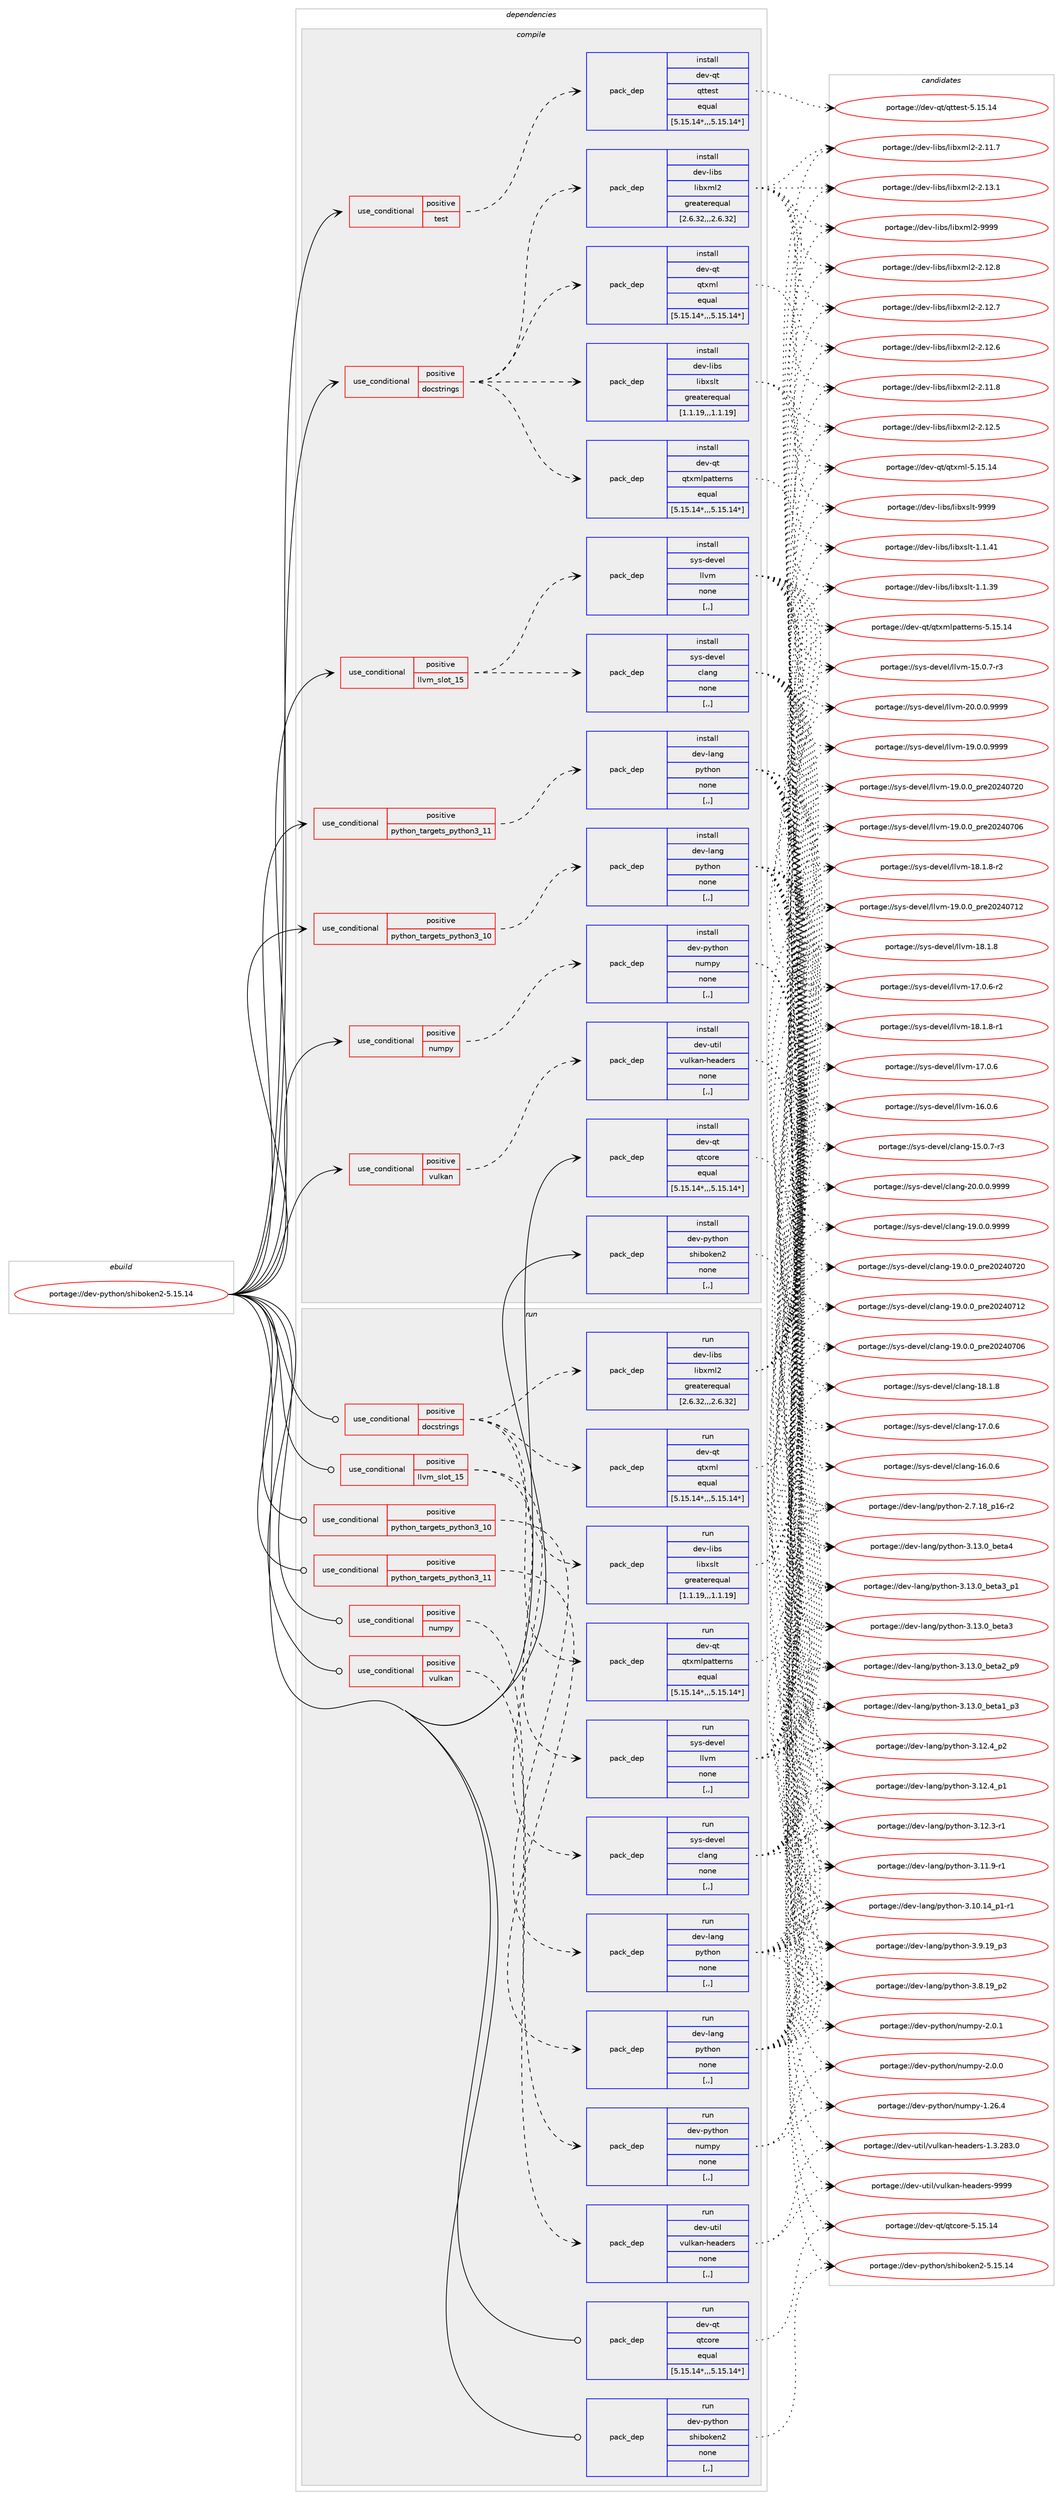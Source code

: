 digraph prolog {

# *************
# Graph options
# *************

newrank=true;
concentrate=true;
compound=true;
graph [rankdir=LR,fontname=Helvetica,fontsize=10,ranksep=1.5];#, ranksep=2.5, nodesep=0.2];
edge  [arrowhead=vee];
node  [fontname=Helvetica,fontsize=10];

# **********
# The ebuild
# **********

subgraph cluster_leftcol {
color=gray;
label=<<i>ebuild</i>>;
id [label="portage://dev-python/shiboken2-5.15.14", color=red, width=4, href="../dev-python/shiboken2-5.15.14.svg"];
}

# ****************
# The dependencies
# ****************

subgraph cluster_midcol {
color=gray;
label=<<i>dependencies</i>>;
subgraph cluster_compile {
fillcolor="#eeeeee";
style=filled;
label=<<i>compile</i>>;
subgraph cond39853 {
dependency164083 [label=<<TABLE BORDER="0" CELLBORDER="1" CELLSPACING="0" CELLPADDING="4"><TR><TD ROWSPAN="3" CELLPADDING="10">use_conditional</TD></TR><TR><TD>positive</TD></TR><TR><TD>docstrings</TD></TR></TABLE>>, shape=none, color=red];
subgraph pack122954 {
dependency164084 [label=<<TABLE BORDER="0" CELLBORDER="1" CELLSPACING="0" CELLPADDING="4" WIDTH="220"><TR><TD ROWSPAN="6" CELLPADDING="30">pack_dep</TD></TR><TR><TD WIDTH="110">install</TD></TR><TR><TD>dev-libs</TD></TR><TR><TD>libxml2</TD></TR><TR><TD>greaterequal</TD></TR><TR><TD>[2.6.32,,,2.6.32]</TD></TR></TABLE>>, shape=none, color=blue];
}
dependency164083:e -> dependency164084:w [weight=20,style="dashed",arrowhead="vee"];
subgraph pack122955 {
dependency164085 [label=<<TABLE BORDER="0" CELLBORDER="1" CELLSPACING="0" CELLPADDING="4" WIDTH="220"><TR><TD ROWSPAN="6" CELLPADDING="30">pack_dep</TD></TR><TR><TD WIDTH="110">install</TD></TR><TR><TD>dev-libs</TD></TR><TR><TD>libxslt</TD></TR><TR><TD>greaterequal</TD></TR><TR><TD>[1.1.19,,,1.1.19]</TD></TR></TABLE>>, shape=none, color=blue];
}
dependency164083:e -> dependency164085:w [weight=20,style="dashed",arrowhead="vee"];
subgraph pack122956 {
dependency164086 [label=<<TABLE BORDER="0" CELLBORDER="1" CELLSPACING="0" CELLPADDING="4" WIDTH="220"><TR><TD ROWSPAN="6" CELLPADDING="30">pack_dep</TD></TR><TR><TD WIDTH="110">install</TD></TR><TR><TD>dev-qt</TD></TR><TR><TD>qtxml</TD></TR><TR><TD>equal</TD></TR><TR><TD>[5.15.14*,,,5.15.14*]</TD></TR></TABLE>>, shape=none, color=blue];
}
dependency164083:e -> dependency164086:w [weight=20,style="dashed",arrowhead="vee"];
subgraph pack122957 {
dependency164087 [label=<<TABLE BORDER="0" CELLBORDER="1" CELLSPACING="0" CELLPADDING="4" WIDTH="220"><TR><TD ROWSPAN="6" CELLPADDING="30">pack_dep</TD></TR><TR><TD WIDTH="110">install</TD></TR><TR><TD>dev-qt</TD></TR><TR><TD>qtxmlpatterns</TD></TR><TR><TD>equal</TD></TR><TR><TD>[5.15.14*,,,5.15.14*]</TD></TR></TABLE>>, shape=none, color=blue];
}
dependency164083:e -> dependency164087:w [weight=20,style="dashed",arrowhead="vee"];
}
id:e -> dependency164083:w [weight=20,style="solid",arrowhead="vee"];
subgraph cond39854 {
dependency164088 [label=<<TABLE BORDER="0" CELLBORDER="1" CELLSPACING="0" CELLPADDING="4"><TR><TD ROWSPAN="3" CELLPADDING="10">use_conditional</TD></TR><TR><TD>positive</TD></TR><TR><TD>llvm_slot_15</TD></TR></TABLE>>, shape=none, color=red];
subgraph pack122958 {
dependency164089 [label=<<TABLE BORDER="0" CELLBORDER="1" CELLSPACING="0" CELLPADDING="4" WIDTH="220"><TR><TD ROWSPAN="6" CELLPADDING="30">pack_dep</TD></TR><TR><TD WIDTH="110">install</TD></TR><TR><TD>sys-devel</TD></TR><TR><TD>clang</TD></TR><TR><TD>none</TD></TR><TR><TD>[,,]</TD></TR></TABLE>>, shape=none, color=blue];
}
dependency164088:e -> dependency164089:w [weight=20,style="dashed",arrowhead="vee"];
subgraph pack122959 {
dependency164090 [label=<<TABLE BORDER="0" CELLBORDER="1" CELLSPACING="0" CELLPADDING="4" WIDTH="220"><TR><TD ROWSPAN="6" CELLPADDING="30">pack_dep</TD></TR><TR><TD WIDTH="110">install</TD></TR><TR><TD>sys-devel</TD></TR><TR><TD>llvm</TD></TR><TR><TD>none</TD></TR><TR><TD>[,,]</TD></TR></TABLE>>, shape=none, color=blue];
}
dependency164088:e -> dependency164090:w [weight=20,style="dashed",arrowhead="vee"];
}
id:e -> dependency164088:w [weight=20,style="solid",arrowhead="vee"];
subgraph cond39855 {
dependency164091 [label=<<TABLE BORDER="0" CELLBORDER="1" CELLSPACING="0" CELLPADDING="4"><TR><TD ROWSPAN="3" CELLPADDING="10">use_conditional</TD></TR><TR><TD>positive</TD></TR><TR><TD>numpy</TD></TR></TABLE>>, shape=none, color=red];
subgraph pack122960 {
dependency164092 [label=<<TABLE BORDER="0" CELLBORDER="1" CELLSPACING="0" CELLPADDING="4" WIDTH="220"><TR><TD ROWSPAN="6" CELLPADDING="30">pack_dep</TD></TR><TR><TD WIDTH="110">install</TD></TR><TR><TD>dev-python</TD></TR><TR><TD>numpy</TD></TR><TR><TD>none</TD></TR><TR><TD>[,,]</TD></TR></TABLE>>, shape=none, color=blue];
}
dependency164091:e -> dependency164092:w [weight=20,style="dashed",arrowhead="vee"];
}
id:e -> dependency164091:w [weight=20,style="solid",arrowhead="vee"];
subgraph cond39856 {
dependency164093 [label=<<TABLE BORDER="0" CELLBORDER="1" CELLSPACING="0" CELLPADDING="4"><TR><TD ROWSPAN="3" CELLPADDING="10">use_conditional</TD></TR><TR><TD>positive</TD></TR><TR><TD>python_targets_python3_10</TD></TR></TABLE>>, shape=none, color=red];
subgraph pack122961 {
dependency164094 [label=<<TABLE BORDER="0" CELLBORDER="1" CELLSPACING="0" CELLPADDING="4" WIDTH="220"><TR><TD ROWSPAN="6" CELLPADDING="30">pack_dep</TD></TR><TR><TD WIDTH="110">install</TD></TR><TR><TD>dev-lang</TD></TR><TR><TD>python</TD></TR><TR><TD>none</TD></TR><TR><TD>[,,]</TD></TR></TABLE>>, shape=none, color=blue];
}
dependency164093:e -> dependency164094:w [weight=20,style="dashed",arrowhead="vee"];
}
id:e -> dependency164093:w [weight=20,style="solid",arrowhead="vee"];
subgraph cond39857 {
dependency164095 [label=<<TABLE BORDER="0" CELLBORDER="1" CELLSPACING="0" CELLPADDING="4"><TR><TD ROWSPAN="3" CELLPADDING="10">use_conditional</TD></TR><TR><TD>positive</TD></TR><TR><TD>python_targets_python3_11</TD></TR></TABLE>>, shape=none, color=red];
subgraph pack122962 {
dependency164096 [label=<<TABLE BORDER="0" CELLBORDER="1" CELLSPACING="0" CELLPADDING="4" WIDTH="220"><TR><TD ROWSPAN="6" CELLPADDING="30">pack_dep</TD></TR><TR><TD WIDTH="110">install</TD></TR><TR><TD>dev-lang</TD></TR><TR><TD>python</TD></TR><TR><TD>none</TD></TR><TR><TD>[,,]</TD></TR></TABLE>>, shape=none, color=blue];
}
dependency164095:e -> dependency164096:w [weight=20,style="dashed",arrowhead="vee"];
}
id:e -> dependency164095:w [weight=20,style="solid",arrowhead="vee"];
subgraph cond39858 {
dependency164097 [label=<<TABLE BORDER="0" CELLBORDER="1" CELLSPACING="0" CELLPADDING="4"><TR><TD ROWSPAN="3" CELLPADDING="10">use_conditional</TD></TR><TR><TD>positive</TD></TR><TR><TD>test</TD></TR></TABLE>>, shape=none, color=red];
subgraph pack122963 {
dependency164098 [label=<<TABLE BORDER="0" CELLBORDER="1" CELLSPACING="0" CELLPADDING="4" WIDTH="220"><TR><TD ROWSPAN="6" CELLPADDING="30">pack_dep</TD></TR><TR><TD WIDTH="110">install</TD></TR><TR><TD>dev-qt</TD></TR><TR><TD>qttest</TD></TR><TR><TD>equal</TD></TR><TR><TD>[5.15.14*,,,5.15.14*]</TD></TR></TABLE>>, shape=none, color=blue];
}
dependency164097:e -> dependency164098:w [weight=20,style="dashed",arrowhead="vee"];
}
id:e -> dependency164097:w [weight=20,style="solid",arrowhead="vee"];
subgraph cond39859 {
dependency164099 [label=<<TABLE BORDER="0" CELLBORDER="1" CELLSPACING="0" CELLPADDING="4"><TR><TD ROWSPAN="3" CELLPADDING="10">use_conditional</TD></TR><TR><TD>positive</TD></TR><TR><TD>vulkan</TD></TR></TABLE>>, shape=none, color=red];
subgraph pack122964 {
dependency164100 [label=<<TABLE BORDER="0" CELLBORDER="1" CELLSPACING="0" CELLPADDING="4" WIDTH="220"><TR><TD ROWSPAN="6" CELLPADDING="30">pack_dep</TD></TR><TR><TD WIDTH="110">install</TD></TR><TR><TD>dev-util</TD></TR><TR><TD>vulkan-headers</TD></TR><TR><TD>none</TD></TR><TR><TD>[,,]</TD></TR></TABLE>>, shape=none, color=blue];
}
dependency164099:e -> dependency164100:w [weight=20,style="dashed",arrowhead="vee"];
}
id:e -> dependency164099:w [weight=20,style="solid",arrowhead="vee"];
subgraph pack122965 {
dependency164101 [label=<<TABLE BORDER="0" CELLBORDER="1" CELLSPACING="0" CELLPADDING="4" WIDTH="220"><TR><TD ROWSPAN="6" CELLPADDING="30">pack_dep</TD></TR><TR><TD WIDTH="110">install</TD></TR><TR><TD>dev-qt</TD></TR><TR><TD>qtcore</TD></TR><TR><TD>equal</TD></TR><TR><TD>[5.15.14*,,,5.15.14*]</TD></TR></TABLE>>, shape=none, color=blue];
}
id:e -> dependency164101:w [weight=20,style="solid",arrowhead="vee"];
subgraph pack122966 {
dependency164102 [label=<<TABLE BORDER="0" CELLBORDER="1" CELLSPACING="0" CELLPADDING="4" WIDTH="220"><TR><TD ROWSPAN="6" CELLPADDING="30">pack_dep</TD></TR><TR><TD WIDTH="110">install</TD></TR><TR><TD>dev-python</TD></TR><TR><TD>shiboken2</TD></TR><TR><TD>none</TD></TR><TR><TD>[,,]</TD></TR></TABLE>>, shape=none, color=blue];
}
id:e -> dependency164102:w [weight=20,style="solid",arrowhead="vee"];
}
subgraph cluster_compileandrun {
fillcolor="#eeeeee";
style=filled;
label=<<i>compile and run</i>>;
}
subgraph cluster_run {
fillcolor="#eeeeee";
style=filled;
label=<<i>run</i>>;
subgraph cond39860 {
dependency164103 [label=<<TABLE BORDER="0" CELLBORDER="1" CELLSPACING="0" CELLPADDING="4"><TR><TD ROWSPAN="3" CELLPADDING="10">use_conditional</TD></TR><TR><TD>positive</TD></TR><TR><TD>docstrings</TD></TR></TABLE>>, shape=none, color=red];
subgraph pack122967 {
dependency164104 [label=<<TABLE BORDER="0" CELLBORDER="1" CELLSPACING="0" CELLPADDING="4" WIDTH="220"><TR><TD ROWSPAN="6" CELLPADDING="30">pack_dep</TD></TR><TR><TD WIDTH="110">run</TD></TR><TR><TD>dev-libs</TD></TR><TR><TD>libxml2</TD></TR><TR><TD>greaterequal</TD></TR><TR><TD>[2.6.32,,,2.6.32]</TD></TR></TABLE>>, shape=none, color=blue];
}
dependency164103:e -> dependency164104:w [weight=20,style="dashed",arrowhead="vee"];
subgraph pack122968 {
dependency164105 [label=<<TABLE BORDER="0" CELLBORDER="1" CELLSPACING="0" CELLPADDING="4" WIDTH="220"><TR><TD ROWSPAN="6" CELLPADDING="30">pack_dep</TD></TR><TR><TD WIDTH="110">run</TD></TR><TR><TD>dev-libs</TD></TR><TR><TD>libxslt</TD></TR><TR><TD>greaterequal</TD></TR><TR><TD>[1.1.19,,,1.1.19]</TD></TR></TABLE>>, shape=none, color=blue];
}
dependency164103:e -> dependency164105:w [weight=20,style="dashed",arrowhead="vee"];
subgraph pack122969 {
dependency164106 [label=<<TABLE BORDER="0" CELLBORDER="1" CELLSPACING="0" CELLPADDING="4" WIDTH="220"><TR><TD ROWSPAN="6" CELLPADDING="30">pack_dep</TD></TR><TR><TD WIDTH="110">run</TD></TR><TR><TD>dev-qt</TD></TR><TR><TD>qtxml</TD></TR><TR><TD>equal</TD></TR><TR><TD>[5.15.14*,,,5.15.14*]</TD></TR></TABLE>>, shape=none, color=blue];
}
dependency164103:e -> dependency164106:w [weight=20,style="dashed",arrowhead="vee"];
subgraph pack122970 {
dependency164107 [label=<<TABLE BORDER="0" CELLBORDER="1" CELLSPACING="0" CELLPADDING="4" WIDTH="220"><TR><TD ROWSPAN="6" CELLPADDING="30">pack_dep</TD></TR><TR><TD WIDTH="110">run</TD></TR><TR><TD>dev-qt</TD></TR><TR><TD>qtxmlpatterns</TD></TR><TR><TD>equal</TD></TR><TR><TD>[5.15.14*,,,5.15.14*]</TD></TR></TABLE>>, shape=none, color=blue];
}
dependency164103:e -> dependency164107:w [weight=20,style="dashed",arrowhead="vee"];
}
id:e -> dependency164103:w [weight=20,style="solid",arrowhead="odot"];
subgraph cond39861 {
dependency164108 [label=<<TABLE BORDER="0" CELLBORDER="1" CELLSPACING="0" CELLPADDING="4"><TR><TD ROWSPAN="3" CELLPADDING="10">use_conditional</TD></TR><TR><TD>positive</TD></TR><TR><TD>llvm_slot_15</TD></TR></TABLE>>, shape=none, color=red];
subgraph pack122971 {
dependency164109 [label=<<TABLE BORDER="0" CELLBORDER="1" CELLSPACING="0" CELLPADDING="4" WIDTH="220"><TR><TD ROWSPAN="6" CELLPADDING="30">pack_dep</TD></TR><TR><TD WIDTH="110">run</TD></TR><TR><TD>sys-devel</TD></TR><TR><TD>clang</TD></TR><TR><TD>none</TD></TR><TR><TD>[,,]</TD></TR></TABLE>>, shape=none, color=blue];
}
dependency164108:e -> dependency164109:w [weight=20,style="dashed",arrowhead="vee"];
subgraph pack122972 {
dependency164110 [label=<<TABLE BORDER="0" CELLBORDER="1" CELLSPACING="0" CELLPADDING="4" WIDTH="220"><TR><TD ROWSPAN="6" CELLPADDING="30">pack_dep</TD></TR><TR><TD WIDTH="110">run</TD></TR><TR><TD>sys-devel</TD></TR><TR><TD>llvm</TD></TR><TR><TD>none</TD></TR><TR><TD>[,,]</TD></TR></TABLE>>, shape=none, color=blue];
}
dependency164108:e -> dependency164110:w [weight=20,style="dashed",arrowhead="vee"];
}
id:e -> dependency164108:w [weight=20,style="solid",arrowhead="odot"];
subgraph cond39862 {
dependency164111 [label=<<TABLE BORDER="0" CELLBORDER="1" CELLSPACING="0" CELLPADDING="4"><TR><TD ROWSPAN="3" CELLPADDING="10">use_conditional</TD></TR><TR><TD>positive</TD></TR><TR><TD>numpy</TD></TR></TABLE>>, shape=none, color=red];
subgraph pack122973 {
dependency164112 [label=<<TABLE BORDER="0" CELLBORDER="1" CELLSPACING="0" CELLPADDING="4" WIDTH="220"><TR><TD ROWSPAN="6" CELLPADDING="30">pack_dep</TD></TR><TR><TD WIDTH="110">run</TD></TR><TR><TD>dev-python</TD></TR><TR><TD>numpy</TD></TR><TR><TD>none</TD></TR><TR><TD>[,,]</TD></TR></TABLE>>, shape=none, color=blue];
}
dependency164111:e -> dependency164112:w [weight=20,style="dashed",arrowhead="vee"];
}
id:e -> dependency164111:w [weight=20,style="solid",arrowhead="odot"];
subgraph cond39863 {
dependency164113 [label=<<TABLE BORDER="0" CELLBORDER="1" CELLSPACING="0" CELLPADDING="4"><TR><TD ROWSPAN="3" CELLPADDING="10">use_conditional</TD></TR><TR><TD>positive</TD></TR><TR><TD>python_targets_python3_10</TD></TR></TABLE>>, shape=none, color=red];
subgraph pack122974 {
dependency164114 [label=<<TABLE BORDER="0" CELLBORDER="1" CELLSPACING="0" CELLPADDING="4" WIDTH="220"><TR><TD ROWSPAN="6" CELLPADDING="30">pack_dep</TD></TR><TR><TD WIDTH="110">run</TD></TR><TR><TD>dev-lang</TD></TR><TR><TD>python</TD></TR><TR><TD>none</TD></TR><TR><TD>[,,]</TD></TR></TABLE>>, shape=none, color=blue];
}
dependency164113:e -> dependency164114:w [weight=20,style="dashed",arrowhead="vee"];
}
id:e -> dependency164113:w [weight=20,style="solid",arrowhead="odot"];
subgraph cond39864 {
dependency164115 [label=<<TABLE BORDER="0" CELLBORDER="1" CELLSPACING="0" CELLPADDING="4"><TR><TD ROWSPAN="3" CELLPADDING="10">use_conditional</TD></TR><TR><TD>positive</TD></TR><TR><TD>python_targets_python3_11</TD></TR></TABLE>>, shape=none, color=red];
subgraph pack122975 {
dependency164116 [label=<<TABLE BORDER="0" CELLBORDER="1" CELLSPACING="0" CELLPADDING="4" WIDTH="220"><TR><TD ROWSPAN="6" CELLPADDING="30">pack_dep</TD></TR><TR><TD WIDTH="110">run</TD></TR><TR><TD>dev-lang</TD></TR><TR><TD>python</TD></TR><TR><TD>none</TD></TR><TR><TD>[,,]</TD></TR></TABLE>>, shape=none, color=blue];
}
dependency164115:e -> dependency164116:w [weight=20,style="dashed",arrowhead="vee"];
}
id:e -> dependency164115:w [weight=20,style="solid",arrowhead="odot"];
subgraph cond39865 {
dependency164117 [label=<<TABLE BORDER="0" CELLBORDER="1" CELLSPACING="0" CELLPADDING="4"><TR><TD ROWSPAN="3" CELLPADDING="10">use_conditional</TD></TR><TR><TD>positive</TD></TR><TR><TD>vulkan</TD></TR></TABLE>>, shape=none, color=red];
subgraph pack122976 {
dependency164118 [label=<<TABLE BORDER="0" CELLBORDER="1" CELLSPACING="0" CELLPADDING="4" WIDTH="220"><TR><TD ROWSPAN="6" CELLPADDING="30">pack_dep</TD></TR><TR><TD WIDTH="110">run</TD></TR><TR><TD>dev-util</TD></TR><TR><TD>vulkan-headers</TD></TR><TR><TD>none</TD></TR><TR><TD>[,,]</TD></TR></TABLE>>, shape=none, color=blue];
}
dependency164117:e -> dependency164118:w [weight=20,style="dashed",arrowhead="vee"];
}
id:e -> dependency164117:w [weight=20,style="solid",arrowhead="odot"];
subgraph pack122977 {
dependency164119 [label=<<TABLE BORDER="0" CELLBORDER="1" CELLSPACING="0" CELLPADDING="4" WIDTH="220"><TR><TD ROWSPAN="6" CELLPADDING="30">pack_dep</TD></TR><TR><TD WIDTH="110">run</TD></TR><TR><TD>dev-qt</TD></TR><TR><TD>qtcore</TD></TR><TR><TD>equal</TD></TR><TR><TD>[5.15.14*,,,5.15.14*]</TD></TR></TABLE>>, shape=none, color=blue];
}
id:e -> dependency164119:w [weight=20,style="solid",arrowhead="odot"];
subgraph pack122978 {
dependency164120 [label=<<TABLE BORDER="0" CELLBORDER="1" CELLSPACING="0" CELLPADDING="4" WIDTH="220"><TR><TD ROWSPAN="6" CELLPADDING="30">pack_dep</TD></TR><TR><TD WIDTH="110">run</TD></TR><TR><TD>dev-python</TD></TR><TR><TD>shiboken2</TD></TR><TR><TD>none</TD></TR><TR><TD>[,,]</TD></TR></TABLE>>, shape=none, color=blue];
}
id:e -> dependency164120:w [weight=20,style="solid",arrowhead="odot"];
}
}

# **************
# The candidates
# **************

subgraph cluster_choices {
rank=same;
color=gray;
label=<<i>candidates</i>>;

subgraph choice122954 {
color=black;
nodesep=1;
choice10010111845108105981154710810598120109108504557575757 [label="portage://dev-libs/libxml2-9999", color=red, width=4,href="../dev-libs/libxml2-9999.svg"];
choice100101118451081059811547108105981201091085045504649514649 [label="portage://dev-libs/libxml2-2.13.1", color=red, width=4,href="../dev-libs/libxml2-2.13.1.svg"];
choice100101118451081059811547108105981201091085045504649504656 [label="portage://dev-libs/libxml2-2.12.8", color=red, width=4,href="../dev-libs/libxml2-2.12.8.svg"];
choice100101118451081059811547108105981201091085045504649504655 [label="portage://dev-libs/libxml2-2.12.7", color=red, width=4,href="../dev-libs/libxml2-2.12.7.svg"];
choice100101118451081059811547108105981201091085045504649504654 [label="portage://dev-libs/libxml2-2.12.6", color=red, width=4,href="../dev-libs/libxml2-2.12.6.svg"];
choice100101118451081059811547108105981201091085045504649504653 [label="portage://dev-libs/libxml2-2.12.5", color=red, width=4,href="../dev-libs/libxml2-2.12.5.svg"];
choice100101118451081059811547108105981201091085045504649494656 [label="portage://dev-libs/libxml2-2.11.8", color=red, width=4,href="../dev-libs/libxml2-2.11.8.svg"];
choice100101118451081059811547108105981201091085045504649494655 [label="portage://dev-libs/libxml2-2.11.7", color=red, width=4,href="../dev-libs/libxml2-2.11.7.svg"];
dependency164084:e -> choice10010111845108105981154710810598120109108504557575757:w [style=dotted,weight="100"];
dependency164084:e -> choice100101118451081059811547108105981201091085045504649514649:w [style=dotted,weight="100"];
dependency164084:e -> choice100101118451081059811547108105981201091085045504649504656:w [style=dotted,weight="100"];
dependency164084:e -> choice100101118451081059811547108105981201091085045504649504655:w [style=dotted,weight="100"];
dependency164084:e -> choice100101118451081059811547108105981201091085045504649504654:w [style=dotted,weight="100"];
dependency164084:e -> choice100101118451081059811547108105981201091085045504649504653:w [style=dotted,weight="100"];
dependency164084:e -> choice100101118451081059811547108105981201091085045504649494656:w [style=dotted,weight="100"];
dependency164084:e -> choice100101118451081059811547108105981201091085045504649494655:w [style=dotted,weight="100"];
}
subgraph choice122955 {
color=black;
nodesep=1;
choice100101118451081059811547108105981201151081164557575757 [label="portage://dev-libs/libxslt-9999", color=red, width=4,href="../dev-libs/libxslt-9999.svg"];
choice1001011184510810598115471081059812011510811645494649465249 [label="portage://dev-libs/libxslt-1.1.41", color=red, width=4,href="../dev-libs/libxslt-1.1.41.svg"];
choice1001011184510810598115471081059812011510811645494649465157 [label="portage://dev-libs/libxslt-1.1.39", color=red, width=4,href="../dev-libs/libxslt-1.1.39.svg"];
dependency164085:e -> choice100101118451081059811547108105981201151081164557575757:w [style=dotted,weight="100"];
dependency164085:e -> choice1001011184510810598115471081059812011510811645494649465249:w [style=dotted,weight="100"];
dependency164085:e -> choice1001011184510810598115471081059812011510811645494649465157:w [style=dotted,weight="100"];
}
subgraph choice122956 {
color=black;
nodesep=1;
choice10010111845113116471131161201091084553464953464952 [label="portage://dev-qt/qtxml-5.15.14", color=red, width=4,href="../dev-qt/qtxml-5.15.14.svg"];
dependency164086:e -> choice10010111845113116471131161201091084553464953464952:w [style=dotted,weight="100"];
}
subgraph choice122957 {
color=black;
nodesep=1;
choice1001011184511311647113116120109108112971161161011141101154553464953464952 [label="portage://dev-qt/qtxmlpatterns-5.15.14", color=red, width=4,href="../dev-qt/qtxmlpatterns-5.15.14.svg"];
dependency164087:e -> choice1001011184511311647113116120109108112971161161011141101154553464953464952:w [style=dotted,weight="100"];
}
subgraph choice122958 {
color=black;
nodesep=1;
choice11512111545100101118101108479910897110103455048464846484657575757 [label="portage://sys-devel/clang-20.0.0.9999", color=red, width=4,href="../sys-devel/clang-20.0.0.9999.svg"];
choice11512111545100101118101108479910897110103454957464846484657575757 [label="portage://sys-devel/clang-19.0.0.9999", color=red, width=4,href="../sys-devel/clang-19.0.0.9999.svg"];
choice1151211154510010111810110847991089711010345495746484648951121141015048505248555048 [label="portage://sys-devel/clang-19.0.0_pre20240720", color=red, width=4,href="../sys-devel/clang-19.0.0_pre20240720.svg"];
choice1151211154510010111810110847991089711010345495746484648951121141015048505248554950 [label="portage://sys-devel/clang-19.0.0_pre20240712", color=red, width=4,href="../sys-devel/clang-19.0.0_pre20240712.svg"];
choice1151211154510010111810110847991089711010345495746484648951121141015048505248554854 [label="portage://sys-devel/clang-19.0.0_pre20240706", color=red, width=4,href="../sys-devel/clang-19.0.0_pre20240706.svg"];
choice1151211154510010111810110847991089711010345495646494656 [label="portage://sys-devel/clang-18.1.8", color=red, width=4,href="../sys-devel/clang-18.1.8.svg"];
choice1151211154510010111810110847991089711010345495546484654 [label="portage://sys-devel/clang-17.0.6", color=red, width=4,href="../sys-devel/clang-17.0.6.svg"];
choice1151211154510010111810110847991089711010345495446484654 [label="portage://sys-devel/clang-16.0.6", color=red, width=4,href="../sys-devel/clang-16.0.6.svg"];
choice11512111545100101118101108479910897110103454953464846554511451 [label="portage://sys-devel/clang-15.0.7-r3", color=red, width=4,href="../sys-devel/clang-15.0.7-r3.svg"];
dependency164089:e -> choice11512111545100101118101108479910897110103455048464846484657575757:w [style=dotted,weight="100"];
dependency164089:e -> choice11512111545100101118101108479910897110103454957464846484657575757:w [style=dotted,weight="100"];
dependency164089:e -> choice1151211154510010111810110847991089711010345495746484648951121141015048505248555048:w [style=dotted,weight="100"];
dependency164089:e -> choice1151211154510010111810110847991089711010345495746484648951121141015048505248554950:w [style=dotted,weight="100"];
dependency164089:e -> choice1151211154510010111810110847991089711010345495746484648951121141015048505248554854:w [style=dotted,weight="100"];
dependency164089:e -> choice1151211154510010111810110847991089711010345495646494656:w [style=dotted,weight="100"];
dependency164089:e -> choice1151211154510010111810110847991089711010345495546484654:w [style=dotted,weight="100"];
dependency164089:e -> choice1151211154510010111810110847991089711010345495446484654:w [style=dotted,weight="100"];
dependency164089:e -> choice11512111545100101118101108479910897110103454953464846554511451:w [style=dotted,weight="100"];
}
subgraph choice122959 {
color=black;
nodesep=1;
choice1151211154510010111810110847108108118109455048464846484657575757 [label="portage://sys-devel/llvm-20.0.0.9999", color=red, width=4,href="../sys-devel/llvm-20.0.0.9999.svg"];
choice1151211154510010111810110847108108118109454957464846484657575757 [label="portage://sys-devel/llvm-19.0.0.9999", color=red, width=4,href="../sys-devel/llvm-19.0.0.9999.svg"];
choice115121115451001011181011084710810811810945495746484648951121141015048505248555048 [label="portage://sys-devel/llvm-19.0.0_pre20240720", color=red, width=4,href="../sys-devel/llvm-19.0.0_pre20240720.svg"];
choice115121115451001011181011084710810811810945495746484648951121141015048505248554950 [label="portage://sys-devel/llvm-19.0.0_pre20240712", color=red, width=4,href="../sys-devel/llvm-19.0.0_pre20240712.svg"];
choice115121115451001011181011084710810811810945495746484648951121141015048505248554854 [label="portage://sys-devel/llvm-19.0.0_pre20240706", color=red, width=4,href="../sys-devel/llvm-19.0.0_pre20240706.svg"];
choice1151211154510010111810110847108108118109454956464946564511450 [label="portage://sys-devel/llvm-18.1.8-r2", color=red, width=4,href="../sys-devel/llvm-18.1.8-r2.svg"];
choice1151211154510010111810110847108108118109454956464946564511449 [label="portage://sys-devel/llvm-18.1.8-r1", color=red, width=4,href="../sys-devel/llvm-18.1.8-r1.svg"];
choice115121115451001011181011084710810811810945495646494656 [label="portage://sys-devel/llvm-18.1.8", color=red, width=4,href="../sys-devel/llvm-18.1.8.svg"];
choice1151211154510010111810110847108108118109454955464846544511450 [label="portage://sys-devel/llvm-17.0.6-r2", color=red, width=4,href="../sys-devel/llvm-17.0.6-r2.svg"];
choice115121115451001011181011084710810811810945495546484654 [label="portage://sys-devel/llvm-17.0.6", color=red, width=4,href="../sys-devel/llvm-17.0.6.svg"];
choice115121115451001011181011084710810811810945495446484654 [label="portage://sys-devel/llvm-16.0.6", color=red, width=4,href="../sys-devel/llvm-16.0.6.svg"];
choice1151211154510010111810110847108108118109454953464846554511451 [label="portage://sys-devel/llvm-15.0.7-r3", color=red, width=4,href="../sys-devel/llvm-15.0.7-r3.svg"];
dependency164090:e -> choice1151211154510010111810110847108108118109455048464846484657575757:w [style=dotted,weight="100"];
dependency164090:e -> choice1151211154510010111810110847108108118109454957464846484657575757:w [style=dotted,weight="100"];
dependency164090:e -> choice115121115451001011181011084710810811810945495746484648951121141015048505248555048:w [style=dotted,weight="100"];
dependency164090:e -> choice115121115451001011181011084710810811810945495746484648951121141015048505248554950:w [style=dotted,weight="100"];
dependency164090:e -> choice115121115451001011181011084710810811810945495746484648951121141015048505248554854:w [style=dotted,weight="100"];
dependency164090:e -> choice1151211154510010111810110847108108118109454956464946564511450:w [style=dotted,weight="100"];
dependency164090:e -> choice1151211154510010111810110847108108118109454956464946564511449:w [style=dotted,weight="100"];
dependency164090:e -> choice115121115451001011181011084710810811810945495646494656:w [style=dotted,weight="100"];
dependency164090:e -> choice1151211154510010111810110847108108118109454955464846544511450:w [style=dotted,weight="100"];
dependency164090:e -> choice115121115451001011181011084710810811810945495546484654:w [style=dotted,weight="100"];
dependency164090:e -> choice115121115451001011181011084710810811810945495446484654:w [style=dotted,weight="100"];
dependency164090:e -> choice1151211154510010111810110847108108118109454953464846554511451:w [style=dotted,weight="100"];
}
subgraph choice122960 {
color=black;
nodesep=1;
choice1001011184511212111610411111047110117109112121455046484649 [label="portage://dev-python/numpy-2.0.1", color=red, width=4,href="../dev-python/numpy-2.0.1.svg"];
choice1001011184511212111610411111047110117109112121455046484648 [label="portage://dev-python/numpy-2.0.0", color=red, width=4,href="../dev-python/numpy-2.0.0.svg"];
choice100101118451121211161041111104711011710911212145494650544652 [label="portage://dev-python/numpy-1.26.4", color=red, width=4,href="../dev-python/numpy-1.26.4.svg"];
dependency164092:e -> choice1001011184511212111610411111047110117109112121455046484649:w [style=dotted,weight="100"];
dependency164092:e -> choice1001011184511212111610411111047110117109112121455046484648:w [style=dotted,weight="100"];
dependency164092:e -> choice100101118451121211161041111104711011710911212145494650544652:w [style=dotted,weight="100"];
}
subgraph choice122961 {
color=black;
nodesep=1;
choice1001011184510897110103471121211161041111104551464951464895981011169752 [label="portage://dev-lang/python-3.13.0_beta4", color=red, width=4,href="../dev-lang/python-3.13.0_beta4.svg"];
choice10010111845108971101034711212111610411111045514649514648959810111697519511249 [label="portage://dev-lang/python-3.13.0_beta3_p1", color=red, width=4,href="../dev-lang/python-3.13.0_beta3_p1.svg"];
choice1001011184510897110103471121211161041111104551464951464895981011169751 [label="portage://dev-lang/python-3.13.0_beta3", color=red, width=4,href="../dev-lang/python-3.13.0_beta3.svg"];
choice10010111845108971101034711212111610411111045514649514648959810111697509511257 [label="portage://dev-lang/python-3.13.0_beta2_p9", color=red, width=4,href="../dev-lang/python-3.13.0_beta2_p9.svg"];
choice10010111845108971101034711212111610411111045514649514648959810111697499511251 [label="portage://dev-lang/python-3.13.0_beta1_p3", color=red, width=4,href="../dev-lang/python-3.13.0_beta1_p3.svg"];
choice100101118451089711010347112121116104111110455146495046529511250 [label="portage://dev-lang/python-3.12.4_p2", color=red, width=4,href="../dev-lang/python-3.12.4_p2.svg"];
choice100101118451089711010347112121116104111110455146495046529511249 [label="portage://dev-lang/python-3.12.4_p1", color=red, width=4,href="../dev-lang/python-3.12.4_p1.svg"];
choice100101118451089711010347112121116104111110455146495046514511449 [label="portage://dev-lang/python-3.12.3-r1", color=red, width=4,href="../dev-lang/python-3.12.3-r1.svg"];
choice100101118451089711010347112121116104111110455146494946574511449 [label="portage://dev-lang/python-3.11.9-r1", color=red, width=4,href="../dev-lang/python-3.11.9-r1.svg"];
choice100101118451089711010347112121116104111110455146494846495295112494511449 [label="portage://dev-lang/python-3.10.14_p1-r1", color=red, width=4,href="../dev-lang/python-3.10.14_p1-r1.svg"];
choice100101118451089711010347112121116104111110455146574649579511251 [label="portage://dev-lang/python-3.9.19_p3", color=red, width=4,href="../dev-lang/python-3.9.19_p3.svg"];
choice100101118451089711010347112121116104111110455146564649579511250 [label="portage://dev-lang/python-3.8.19_p2", color=red, width=4,href="../dev-lang/python-3.8.19_p2.svg"];
choice100101118451089711010347112121116104111110455046554649569511249544511450 [label="portage://dev-lang/python-2.7.18_p16-r2", color=red, width=4,href="../dev-lang/python-2.7.18_p16-r2.svg"];
dependency164094:e -> choice1001011184510897110103471121211161041111104551464951464895981011169752:w [style=dotted,weight="100"];
dependency164094:e -> choice10010111845108971101034711212111610411111045514649514648959810111697519511249:w [style=dotted,weight="100"];
dependency164094:e -> choice1001011184510897110103471121211161041111104551464951464895981011169751:w [style=dotted,weight="100"];
dependency164094:e -> choice10010111845108971101034711212111610411111045514649514648959810111697509511257:w [style=dotted,weight="100"];
dependency164094:e -> choice10010111845108971101034711212111610411111045514649514648959810111697499511251:w [style=dotted,weight="100"];
dependency164094:e -> choice100101118451089711010347112121116104111110455146495046529511250:w [style=dotted,weight="100"];
dependency164094:e -> choice100101118451089711010347112121116104111110455146495046529511249:w [style=dotted,weight="100"];
dependency164094:e -> choice100101118451089711010347112121116104111110455146495046514511449:w [style=dotted,weight="100"];
dependency164094:e -> choice100101118451089711010347112121116104111110455146494946574511449:w [style=dotted,weight="100"];
dependency164094:e -> choice100101118451089711010347112121116104111110455146494846495295112494511449:w [style=dotted,weight="100"];
dependency164094:e -> choice100101118451089711010347112121116104111110455146574649579511251:w [style=dotted,weight="100"];
dependency164094:e -> choice100101118451089711010347112121116104111110455146564649579511250:w [style=dotted,weight="100"];
dependency164094:e -> choice100101118451089711010347112121116104111110455046554649569511249544511450:w [style=dotted,weight="100"];
}
subgraph choice122962 {
color=black;
nodesep=1;
choice1001011184510897110103471121211161041111104551464951464895981011169752 [label="portage://dev-lang/python-3.13.0_beta4", color=red, width=4,href="../dev-lang/python-3.13.0_beta4.svg"];
choice10010111845108971101034711212111610411111045514649514648959810111697519511249 [label="portage://dev-lang/python-3.13.0_beta3_p1", color=red, width=4,href="../dev-lang/python-3.13.0_beta3_p1.svg"];
choice1001011184510897110103471121211161041111104551464951464895981011169751 [label="portage://dev-lang/python-3.13.0_beta3", color=red, width=4,href="../dev-lang/python-3.13.0_beta3.svg"];
choice10010111845108971101034711212111610411111045514649514648959810111697509511257 [label="portage://dev-lang/python-3.13.0_beta2_p9", color=red, width=4,href="../dev-lang/python-3.13.0_beta2_p9.svg"];
choice10010111845108971101034711212111610411111045514649514648959810111697499511251 [label="portage://dev-lang/python-3.13.0_beta1_p3", color=red, width=4,href="../dev-lang/python-3.13.0_beta1_p3.svg"];
choice100101118451089711010347112121116104111110455146495046529511250 [label="portage://dev-lang/python-3.12.4_p2", color=red, width=4,href="../dev-lang/python-3.12.4_p2.svg"];
choice100101118451089711010347112121116104111110455146495046529511249 [label="portage://dev-lang/python-3.12.4_p1", color=red, width=4,href="../dev-lang/python-3.12.4_p1.svg"];
choice100101118451089711010347112121116104111110455146495046514511449 [label="portage://dev-lang/python-3.12.3-r1", color=red, width=4,href="../dev-lang/python-3.12.3-r1.svg"];
choice100101118451089711010347112121116104111110455146494946574511449 [label="portage://dev-lang/python-3.11.9-r1", color=red, width=4,href="../dev-lang/python-3.11.9-r1.svg"];
choice100101118451089711010347112121116104111110455146494846495295112494511449 [label="portage://dev-lang/python-3.10.14_p1-r1", color=red, width=4,href="../dev-lang/python-3.10.14_p1-r1.svg"];
choice100101118451089711010347112121116104111110455146574649579511251 [label="portage://dev-lang/python-3.9.19_p3", color=red, width=4,href="../dev-lang/python-3.9.19_p3.svg"];
choice100101118451089711010347112121116104111110455146564649579511250 [label="portage://dev-lang/python-3.8.19_p2", color=red, width=4,href="../dev-lang/python-3.8.19_p2.svg"];
choice100101118451089711010347112121116104111110455046554649569511249544511450 [label="portage://dev-lang/python-2.7.18_p16-r2", color=red, width=4,href="../dev-lang/python-2.7.18_p16-r2.svg"];
dependency164096:e -> choice1001011184510897110103471121211161041111104551464951464895981011169752:w [style=dotted,weight="100"];
dependency164096:e -> choice10010111845108971101034711212111610411111045514649514648959810111697519511249:w [style=dotted,weight="100"];
dependency164096:e -> choice1001011184510897110103471121211161041111104551464951464895981011169751:w [style=dotted,weight="100"];
dependency164096:e -> choice10010111845108971101034711212111610411111045514649514648959810111697509511257:w [style=dotted,weight="100"];
dependency164096:e -> choice10010111845108971101034711212111610411111045514649514648959810111697499511251:w [style=dotted,weight="100"];
dependency164096:e -> choice100101118451089711010347112121116104111110455146495046529511250:w [style=dotted,weight="100"];
dependency164096:e -> choice100101118451089711010347112121116104111110455146495046529511249:w [style=dotted,weight="100"];
dependency164096:e -> choice100101118451089711010347112121116104111110455146495046514511449:w [style=dotted,weight="100"];
dependency164096:e -> choice100101118451089711010347112121116104111110455146494946574511449:w [style=dotted,weight="100"];
dependency164096:e -> choice100101118451089711010347112121116104111110455146494846495295112494511449:w [style=dotted,weight="100"];
dependency164096:e -> choice100101118451089711010347112121116104111110455146574649579511251:w [style=dotted,weight="100"];
dependency164096:e -> choice100101118451089711010347112121116104111110455146564649579511250:w [style=dotted,weight="100"];
dependency164096:e -> choice100101118451089711010347112121116104111110455046554649569511249544511450:w [style=dotted,weight="100"];
}
subgraph choice122963 {
color=black;
nodesep=1;
choice10010111845113116471131161161011151164553464953464952 [label="portage://dev-qt/qttest-5.15.14", color=red, width=4,href="../dev-qt/qttest-5.15.14.svg"];
dependency164098:e -> choice10010111845113116471131161161011151164553464953464952:w [style=dotted,weight="100"];
}
subgraph choice122964 {
color=black;
nodesep=1;
choice10010111845117116105108471181171081079711045104101971001011141154557575757 [label="portage://dev-util/vulkan-headers-9999", color=red, width=4,href="../dev-util/vulkan-headers-9999.svg"];
choice100101118451171161051084711811710810797110451041019710010111411545494651465056514648 [label="portage://dev-util/vulkan-headers-1.3.283.0", color=red, width=4,href="../dev-util/vulkan-headers-1.3.283.0.svg"];
dependency164100:e -> choice10010111845117116105108471181171081079711045104101971001011141154557575757:w [style=dotted,weight="100"];
dependency164100:e -> choice100101118451171161051084711811710810797110451041019710010111411545494651465056514648:w [style=dotted,weight="100"];
}
subgraph choice122965 {
color=black;
nodesep=1;
choice1001011184511311647113116991111141014553464953464952 [label="portage://dev-qt/qtcore-5.15.14", color=red, width=4,href="../dev-qt/qtcore-5.15.14.svg"];
dependency164101:e -> choice1001011184511311647113116991111141014553464953464952:w [style=dotted,weight="100"];
}
subgraph choice122966 {
color=black;
nodesep=1;
choice100101118451121211161041111104711510410598111107101110504553464953464952 [label="portage://dev-python/shiboken2-5.15.14", color=red, width=4,href="../dev-python/shiboken2-5.15.14.svg"];
dependency164102:e -> choice100101118451121211161041111104711510410598111107101110504553464953464952:w [style=dotted,weight="100"];
}
subgraph choice122967 {
color=black;
nodesep=1;
choice10010111845108105981154710810598120109108504557575757 [label="portage://dev-libs/libxml2-9999", color=red, width=4,href="../dev-libs/libxml2-9999.svg"];
choice100101118451081059811547108105981201091085045504649514649 [label="portage://dev-libs/libxml2-2.13.1", color=red, width=4,href="../dev-libs/libxml2-2.13.1.svg"];
choice100101118451081059811547108105981201091085045504649504656 [label="portage://dev-libs/libxml2-2.12.8", color=red, width=4,href="../dev-libs/libxml2-2.12.8.svg"];
choice100101118451081059811547108105981201091085045504649504655 [label="portage://dev-libs/libxml2-2.12.7", color=red, width=4,href="../dev-libs/libxml2-2.12.7.svg"];
choice100101118451081059811547108105981201091085045504649504654 [label="portage://dev-libs/libxml2-2.12.6", color=red, width=4,href="../dev-libs/libxml2-2.12.6.svg"];
choice100101118451081059811547108105981201091085045504649504653 [label="portage://dev-libs/libxml2-2.12.5", color=red, width=4,href="../dev-libs/libxml2-2.12.5.svg"];
choice100101118451081059811547108105981201091085045504649494656 [label="portage://dev-libs/libxml2-2.11.8", color=red, width=4,href="../dev-libs/libxml2-2.11.8.svg"];
choice100101118451081059811547108105981201091085045504649494655 [label="portage://dev-libs/libxml2-2.11.7", color=red, width=4,href="../dev-libs/libxml2-2.11.7.svg"];
dependency164104:e -> choice10010111845108105981154710810598120109108504557575757:w [style=dotted,weight="100"];
dependency164104:e -> choice100101118451081059811547108105981201091085045504649514649:w [style=dotted,weight="100"];
dependency164104:e -> choice100101118451081059811547108105981201091085045504649504656:w [style=dotted,weight="100"];
dependency164104:e -> choice100101118451081059811547108105981201091085045504649504655:w [style=dotted,weight="100"];
dependency164104:e -> choice100101118451081059811547108105981201091085045504649504654:w [style=dotted,weight="100"];
dependency164104:e -> choice100101118451081059811547108105981201091085045504649504653:w [style=dotted,weight="100"];
dependency164104:e -> choice100101118451081059811547108105981201091085045504649494656:w [style=dotted,weight="100"];
dependency164104:e -> choice100101118451081059811547108105981201091085045504649494655:w [style=dotted,weight="100"];
}
subgraph choice122968 {
color=black;
nodesep=1;
choice100101118451081059811547108105981201151081164557575757 [label="portage://dev-libs/libxslt-9999", color=red, width=4,href="../dev-libs/libxslt-9999.svg"];
choice1001011184510810598115471081059812011510811645494649465249 [label="portage://dev-libs/libxslt-1.1.41", color=red, width=4,href="../dev-libs/libxslt-1.1.41.svg"];
choice1001011184510810598115471081059812011510811645494649465157 [label="portage://dev-libs/libxslt-1.1.39", color=red, width=4,href="../dev-libs/libxslt-1.1.39.svg"];
dependency164105:e -> choice100101118451081059811547108105981201151081164557575757:w [style=dotted,weight="100"];
dependency164105:e -> choice1001011184510810598115471081059812011510811645494649465249:w [style=dotted,weight="100"];
dependency164105:e -> choice1001011184510810598115471081059812011510811645494649465157:w [style=dotted,weight="100"];
}
subgraph choice122969 {
color=black;
nodesep=1;
choice10010111845113116471131161201091084553464953464952 [label="portage://dev-qt/qtxml-5.15.14", color=red, width=4,href="../dev-qt/qtxml-5.15.14.svg"];
dependency164106:e -> choice10010111845113116471131161201091084553464953464952:w [style=dotted,weight="100"];
}
subgraph choice122970 {
color=black;
nodesep=1;
choice1001011184511311647113116120109108112971161161011141101154553464953464952 [label="portage://dev-qt/qtxmlpatterns-5.15.14", color=red, width=4,href="../dev-qt/qtxmlpatterns-5.15.14.svg"];
dependency164107:e -> choice1001011184511311647113116120109108112971161161011141101154553464953464952:w [style=dotted,weight="100"];
}
subgraph choice122971 {
color=black;
nodesep=1;
choice11512111545100101118101108479910897110103455048464846484657575757 [label="portage://sys-devel/clang-20.0.0.9999", color=red, width=4,href="../sys-devel/clang-20.0.0.9999.svg"];
choice11512111545100101118101108479910897110103454957464846484657575757 [label="portage://sys-devel/clang-19.0.0.9999", color=red, width=4,href="../sys-devel/clang-19.0.0.9999.svg"];
choice1151211154510010111810110847991089711010345495746484648951121141015048505248555048 [label="portage://sys-devel/clang-19.0.0_pre20240720", color=red, width=4,href="../sys-devel/clang-19.0.0_pre20240720.svg"];
choice1151211154510010111810110847991089711010345495746484648951121141015048505248554950 [label="portage://sys-devel/clang-19.0.0_pre20240712", color=red, width=4,href="../sys-devel/clang-19.0.0_pre20240712.svg"];
choice1151211154510010111810110847991089711010345495746484648951121141015048505248554854 [label="portage://sys-devel/clang-19.0.0_pre20240706", color=red, width=4,href="../sys-devel/clang-19.0.0_pre20240706.svg"];
choice1151211154510010111810110847991089711010345495646494656 [label="portage://sys-devel/clang-18.1.8", color=red, width=4,href="../sys-devel/clang-18.1.8.svg"];
choice1151211154510010111810110847991089711010345495546484654 [label="portage://sys-devel/clang-17.0.6", color=red, width=4,href="../sys-devel/clang-17.0.6.svg"];
choice1151211154510010111810110847991089711010345495446484654 [label="portage://sys-devel/clang-16.0.6", color=red, width=4,href="../sys-devel/clang-16.0.6.svg"];
choice11512111545100101118101108479910897110103454953464846554511451 [label="portage://sys-devel/clang-15.0.7-r3", color=red, width=4,href="../sys-devel/clang-15.0.7-r3.svg"];
dependency164109:e -> choice11512111545100101118101108479910897110103455048464846484657575757:w [style=dotted,weight="100"];
dependency164109:e -> choice11512111545100101118101108479910897110103454957464846484657575757:w [style=dotted,weight="100"];
dependency164109:e -> choice1151211154510010111810110847991089711010345495746484648951121141015048505248555048:w [style=dotted,weight="100"];
dependency164109:e -> choice1151211154510010111810110847991089711010345495746484648951121141015048505248554950:w [style=dotted,weight="100"];
dependency164109:e -> choice1151211154510010111810110847991089711010345495746484648951121141015048505248554854:w [style=dotted,weight="100"];
dependency164109:e -> choice1151211154510010111810110847991089711010345495646494656:w [style=dotted,weight="100"];
dependency164109:e -> choice1151211154510010111810110847991089711010345495546484654:w [style=dotted,weight="100"];
dependency164109:e -> choice1151211154510010111810110847991089711010345495446484654:w [style=dotted,weight="100"];
dependency164109:e -> choice11512111545100101118101108479910897110103454953464846554511451:w [style=dotted,weight="100"];
}
subgraph choice122972 {
color=black;
nodesep=1;
choice1151211154510010111810110847108108118109455048464846484657575757 [label="portage://sys-devel/llvm-20.0.0.9999", color=red, width=4,href="../sys-devel/llvm-20.0.0.9999.svg"];
choice1151211154510010111810110847108108118109454957464846484657575757 [label="portage://sys-devel/llvm-19.0.0.9999", color=red, width=4,href="../sys-devel/llvm-19.0.0.9999.svg"];
choice115121115451001011181011084710810811810945495746484648951121141015048505248555048 [label="portage://sys-devel/llvm-19.0.0_pre20240720", color=red, width=4,href="../sys-devel/llvm-19.0.0_pre20240720.svg"];
choice115121115451001011181011084710810811810945495746484648951121141015048505248554950 [label="portage://sys-devel/llvm-19.0.0_pre20240712", color=red, width=4,href="../sys-devel/llvm-19.0.0_pre20240712.svg"];
choice115121115451001011181011084710810811810945495746484648951121141015048505248554854 [label="portage://sys-devel/llvm-19.0.0_pre20240706", color=red, width=4,href="../sys-devel/llvm-19.0.0_pre20240706.svg"];
choice1151211154510010111810110847108108118109454956464946564511450 [label="portage://sys-devel/llvm-18.1.8-r2", color=red, width=4,href="../sys-devel/llvm-18.1.8-r2.svg"];
choice1151211154510010111810110847108108118109454956464946564511449 [label="portage://sys-devel/llvm-18.1.8-r1", color=red, width=4,href="../sys-devel/llvm-18.1.8-r1.svg"];
choice115121115451001011181011084710810811810945495646494656 [label="portage://sys-devel/llvm-18.1.8", color=red, width=4,href="../sys-devel/llvm-18.1.8.svg"];
choice1151211154510010111810110847108108118109454955464846544511450 [label="portage://sys-devel/llvm-17.0.6-r2", color=red, width=4,href="../sys-devel/llvm-17.0.6-r2.svg"];
choice115121115451001011181011084710810811810945495546484654 [label="portage://sys-devel/llvm-17.0.6", color=red, width=4,href="../sys-devel/llvm-17.0.6.svg"];
choice115121115451001011181011084710810811810945495446484654 [label="portage://sys-devel/llvm-16.0.6", color=red, width=4,href="../sys-devel/llvm-16.0.6.svg"];
choice1151211154510010111810110847108108118109454953464846554511451 [label="portage://sys-devel/llvm-15.0.7-r3", color=red, width=4,href="../sys-devel/llvm-15.0.7-r3.svg"];
dependency164110:e -> choice1151211154510010111810110847108108118109455048464846484657575757:w [style=dotted,weight="100"];
dependency164110:e -> choice1151211154510010111810110847108108118109454957464846484657575757:w [style=dotted,weight="100"];
dependency164110:e -> choice115121115451001011181011084710810811810945495746484648951121141015048505248555048:w [style=dotted,weight="100"];
dependency164110:e -> choice115121115451001011181011084710810811810945495746484648951121141015048505248554950:w [style=dotted,weight="100"];
dependency164110:e -> choice115121115451001011181011084710810811810945495746484648951121141015048505248554854:w [style=dotted,weight="100"];
dependency164110:e -> choice1151211154510010111810110847108108118109454956464946564511450:w [style=dotted,weight="100"];
dependency164110:e -> choice1151211154510010111810110847108108118109454956464946564511449:w [style=dotted,weight="100"];
dependency164110:e -> choice115121115451001011181011084710810811810945495646494656:w [style=dotted,weight="100"];
dependency164110:e -> choice1151211154510010111810110847108108118109454955464846544511450:w [style=dotted,weight="100"];
dependency164110:e -> choice115121115451001011181011084710810811810945495546484654:w [style=dotted,weight="100"];
dependency164110:e -> choice115121115451001011181011084710810811810945495446484654:w [style=dotted,weight="100"];
dependency164110:e -> choice1151211154510010111810110847108108118109454953464846554511451:w [style=dotted,weight="100"];
}
subgraph choice122973 {
color=black;
nodesep=1;
choice1001011184511212111610411111047110117109112121455046484649 [label="portage://dev-python/numpy-2.0.1", color=red, width=4,href="../dev-python/numpy-2.0.1.svg"];
choice1001011184511212111610411111047110117109112121455046484648 [label="portage://dev-python/numpy-2.0.0", color=red, width=4,href="../dev-python/numpy-2.0.0.svg"];
choice100101118451121211161041111104711011710911212145494650544652 [label="portage://dev-python/numpy-1.26.4", color=red, width=4,href="../dev-python/numpy-1.26.4.svg"];
dependency164112:e -> choice1001011184511212111610411111047110117109112121455046484649:w [style=dotted,weight="100"];
dependency164112:e -> choice1001011184511212111610411111047110117109112121455046484648:w [style=dotted,weight="100"];
dependency164112:e -> choice100101118451121211161041111104711011710911212145494650544652:w [style=dotted,weight="100"];
}
subgraph choice122974 {
color=black;
nodesep=1;
choice1001011184510897110103471121211161041111104551464951464895981011169752 [label="portage://dev-lang/python-3.13.0_beta4", color=red, width=4,href="../dev-lang/python-3.13.0_beta4.svg"];
choice10010111845108971101034711212111610411111045514649514648959810111697519511249 [label="portage://dev-lang/python-3.13.0_beta3_p1", color=red, width=4,href="../dev-lang/python-3.13.0_beta3_p1.svg"];
choice1001011184510897110103471121211161041111104551464951464895981011169751 [label="portage://dev-lang/python-3.13.0_beta3", color=red, width=4,href="../dev-lang/python-3.13.0_beta3.svg"];
choice10010111845108971101034711212111610411111045514649514648959810111697509511257 [label="portage://dev-lang/python-3.13.0_beta2_p9", color=red, width=4,href="../dev-lang/python-3.13.0_beta2_p9.svg"];
choice10010111845108971101034711212111610411111045514649514648959810111697499511251 [label="portage://dev-lang/python-3.13.0_beta1_p3", color=red, width=4,href="../dev-lang/python-3.13.0_beta1_p3.svg"];
choice100101118451089711010347112121116104111110455146495046529511250 [label="portage://dev-lang/python-3.12.4_p2", color=red, width=4,href="../dev-lang/python-3.12.4_p2.svg"];
choice100101118451089711010347112121116104111110455146495046529511249 [label="portage://dev-lang/python-3.12.4_p1", color=red, width=4,href="../dev-lang/python-3.12.4_p1.svg"];
choice100101118451089711010347112121116104111110455146495046514511449 [label="portage://dev-lang/python-3.12.3-r1", color=red, width=4,href="../dev-lang/python-3.12.3-r1.svg"];
choice100101118451089711010347112121116104111110455146494946574511449 [label="portage://dev-lang/python-3.11.9-r1", color=red, width=4,href="../dev-lang/python-3.11.9-r1.svg"];
choice100101118451089711010347112121116104111110455146494846495295112494511449 [label="portage://dev-lang/python-3.10.14_p1-r1", color=red, width=4,href="../dev-lang/python-3.10.14_p1-r1.svg"];
choice100101118451089711010347112121116104111110455146574649579511251 [label="portage://dev-lang/python-3.9.19_p3", color=red, width=4,href="../dev-lang/python-3.9.19_p3.svg"];
choice100101118451089711010347112121116104111110455146564649579511250 [label="portage://dev-lang/python-3.8.19_p2", color=red, width=4,href="../dev-lang/python-3.8.19_p2.svg"];
choice100101118451089711010347112121116104111110455046554649569511249544511450 [label="portage://dev-lang/python-2.7.18_p16-r2", color=red, width=4,href="../dev-lang/python-2.7.18_p16-r2.svg"];
dependency164114:e -> choice1001011184510897110103471121211161041111104551464951464895981011169752:w [style=dotted,weight="100"];
dependency164114:e -> choice10010111845108971101034711212111610411111045514649514648959810111697519511249:w [style=dotted,weight="100"];
dependency164114:e -> choice1001011184510897110103471121211161041111104551464951464895981011169751:w [style=dotted,weight="100"];
dependency164114:e -> choice10010111845108971101034711212111610411111045514649514648959810111697509511257:w [style=dotted,weight="100"];
dependency164114:e -> choice10010111845108971101034711212111610411111045514649514648959810111697499511251:w [style=dotted,weight="100"];
dependency164114:e -> choice100101118451089711010347112121116104111110455146495046529511250:w [style=dotted,weight="100"];
dependency164114:e -> choice100101118451089711010347112121116104111110455146495046529511249:w [style=dotted,weight="100"];
dependency164114:e -> choice100101118451089711010347112121116104111110455146495046514511449:w [style=dotted,weight="100"];
dependency164114:e -> choice100101118451089711010347112121116104111110455146494946574511449:w [style=dotted,weight="100"];
dependency164114:e -> choice100101118451089711010347112121116104111110455146494846495295112494511449:w [style=dotted,weight="100"];
dependency164114:e -> choice100101118451089711010347112121116104111110455146574649579511251:w [style=dotted,weight="100"];
dependency164114:e -> choice100101118451089711010347112121116104111110455146564649579511250:w [style=dotted,weight="100"];
dependency164114:e -> choice100101118451089711010347112121116104111110455046554649569511249544511450:w [style=dotted,weight="100"];
}
subgraph choice122975 {
color=black;
nodesep=1;
choice1001011184510897110103471121211161041111104551464951464895981011169752 [label="portage://dev-lang/python-3.13.0_beta4", color=red, width=4,href="../dev-lang/python-3.13.0_beta4.svg"];
choice10010111845108971101034711212111610411111045514649514648959810111697519511249 [label="portage://dev-lang/python-3.13.0_beta3_p1", color=red, width=4,href="../dev-lang/python-3.13.0_beta3_p1.svg"];
choice1001011184510897110103471121211161041111104551464951464895981011169751 [label="portage://dev-lang/python-3.13.0_beta3", color=red, width=4,href="../dev-lang/python-3.13.0_beta3.svg"];
choice10010111845108971101034711212111610411111045514649514648959810111697509511257 [label="portage://dev-lang/python-3.13.0_beta2_p9", color=red, width=4,href="../dev-lang/python-3.13.0_beta2_p9.svg"];
choice10010111845108971101034711212111610411111045514649514648959810111697499511251 [label="portage://dev-lang/python-3.13.0_beta1_p3", color=red, width=4,href="../dev-lang/python-3.13.0_beta1_p3.svg"];
choice100101118451089711010347112121116104111110455146495046529511250 [label="portage://dev-lang/python-3.12.4_p2", color=red, width=4,href="../dev-lang/python-3.12.4_p2.svg"];
choice100101118451089711010347112121116104111110455146495046529511249 [label="portage://dev-lang/python-3.12.4_p1", color=red, width=4,href="../dev-lang/python-3.12.4_p1.svg"];
choice100101118451089711010347112121116104111110455146495046514511449 [label="portage://dev-lang/python-3.12.3-r1", color=red, width=4,href="../dev-lang/python-3.12.3-r1.svg"];
choice100101118451089711010347112121116104111110455146494946574511449 [label="portage://dev-lang/python-3.11.9-r1", color=red, width=4,href="../dev-lang/python-3.11.9-r1.svg"];
choice100101118451089711010347112121116104111110455146494846495295112494511449 [label="portage://dev-lang/python-3.10.14_p1-r1", color=red, width=4,href="../dev-lang/python-3.10.14_p1-r1.svg"];
choice100101118451089711010347112121116104111110455146574649579511251 [label="portage://dev-lang/python-3.9.19_p3", color=red, width=4,href="../dev-lang/python-3.9.19_p3.svg"];
choice100101118451089711010347112121116104111110455146564649579511250 [label="portage://dev-lang/python-3.8.19_p2", color=red, width=4,href="../dev-lang/python-3.8.19_p2.svg"];
choice100101118451089711010347112121116104111110455046554649569511249544511450 [label="portage://dev-lang/python-2.7.18_p16-r2", color=red, width=4,href="../dev-lang/python-2.7.18_p16-r2.svg"];
dependency164116:e -> choice1001011184510897110103471121211161041111104551464951464895981011169752:w [style=dotted,weight="100"];
dependency164116:e -> choice10010111845108971101034711212111610411111045514649514648959810111697519511249:w [style=dotted,weight="100"];
dependency164116:e -> choice1001011184510897110103471121211161041111104551464951464895981011169751:w [style=dotted,weight="100"];
dependency164116:e -> choice10010111845108971101034711212111610411111045514649514648959810111697509511257:w [style=dotted,weight="100"];
dependency164116:e -> choice10010111845108971101034711212111610411111045514649514648959810111697499511251:w [style=dotted,weight="100"];
dependency164116:e -> choice100101118451089711010347112121116104111110455146495046529511250:w [style=dotted,weight="100"];
dependency164116:e -> choice100101118451089711010347112121116104111110455146495046529511249:w [style=dotted,weight="100"];
dependency164116:e -> choice100101118451089711010347112121116104111110455146495046514511449:w [style=dotted,weight="100"];
dependency164116:e -> choice100101118451089711010347112121116104111110455146494946574511449:w [style=dotted,weight="100"];
dependency164116:e -> choice100101118451089711010347112121116104111110455146494846495295112494511449:w [style=dotted,weight="100"];
dependency164116:e -> choice100101118451089711010347112121116104111110455146574649579511251:w [style=dotted,weight="100"];
dependency164116:e -> choice100101118451089711010347112121116104111110455146564649579511250:w [style=dotted,weight="100"];
dependency164116:e -> choice100101118451089711010347112121116104111110455046554649569511249544511450:w [style=dotted,weight="100"];
}
subgraph choice122976 {
color=black;
nodesep=1;
choice10010111845117116105108471181171081079711045104101971001011141154557575757 [label="portage://dev-util/vulkan-headers-9999", color=red, width=4,href="../dev-util/vulkan-headers-9999.svg"];
choice100101118451171161051084711811710810797110451041019710010111411545494651465056514648 [label="portage://dev-util/vulkan-headers-1.3.283.0", color=red, width=4,href="../dev-util/vulkan-headers-1.3.283.0.svg"];
dependency164118:e -> choice10010111845117116105108471181171081079711045104101971001011141154557575757:w [style=dotted,weight="100"];
dependency164118:e -> choice100101118451171161051084711811710810797110451041019710010111411545494651465056514648:w [style=dotted,weight="100"];
}
subgraph choice122977 {
color=black;
nodesep=1;
choice1001011184511311647113116991111141014553464953464952 [label="portage://dev-qt/qtcore-5.15.14", color=red, width=4,href="../dev-qt/qtcore-5.15.14.svg"];
dependency164119:e -> choice1001011184511311647113116991111141014553464953464952:w [style=dotted,weight="100"];
}
subgraph choice122978 {
color=black;
nodesep=1;
choice100101118451121211161041111104711510410598111107101110504553464953464952 [label="portage://dev-python/shiboken2-5.15.14", color=red, width=4,href="../dev-python/shiboken2-5.15.14.svg"];
dependency164120:e -> choice100101118451121211161041111104711510410598111107101110504553464953464952:w [style=dotted,weight="100"];
}
}

}
